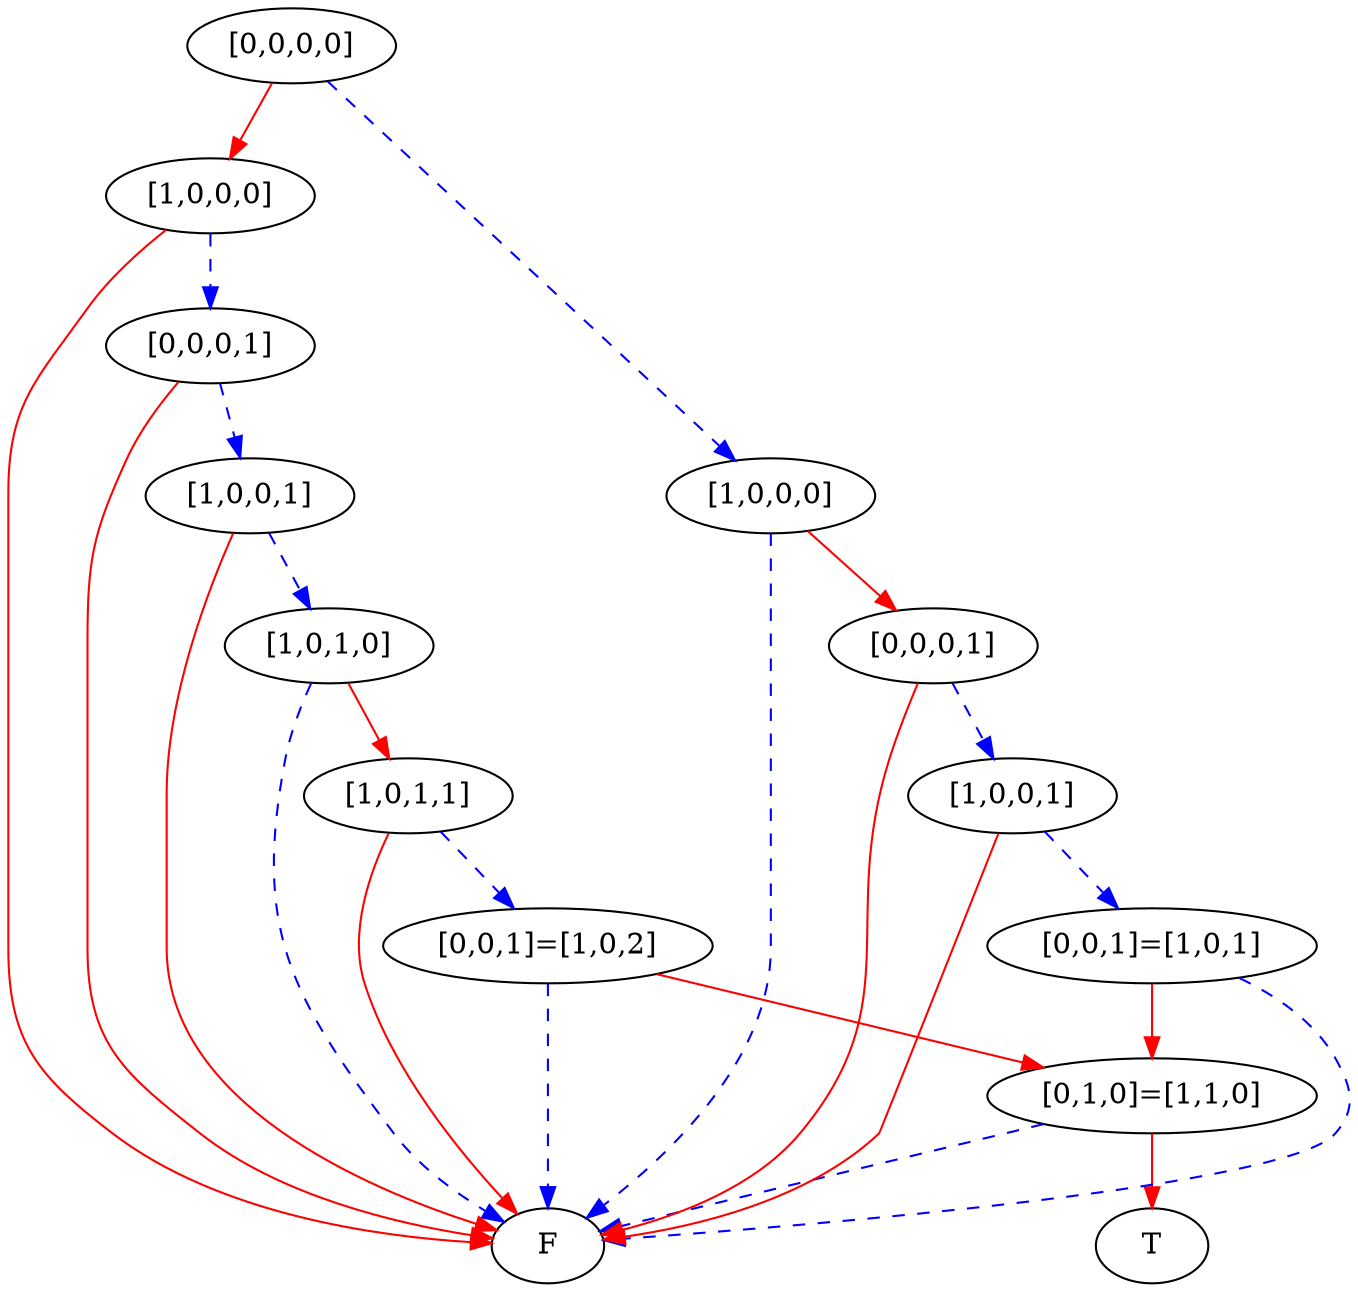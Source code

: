 digraph {
    1 [label=F];
    2 [label=T];
    3 [label="[0,1,0]=[1,1,0]"];
    4 [label="[0,0,1]=[1,0,2]"];
    5 [label="[1,0,1,1]"];
    6 [label="[1,0,1,0]"];
    7 [label="[1,0,0,1]"];
    8 [label="[0,0,0,1]"];
    9 [label="[1,0,0,0]"];
    10 [label="[0,0,1]=[1,0,1]"];
    11 [label="[1,0,0,1]"];
    12 [label="[0,0,0,1]"];
    13 [label="[1,0,0,0]"];
    14 [label="[0,0,0,0]"];
    3 -> 1 [style=dashed
           ,color=blue];
    3 -> 2 [color=red];
    4 -> 3 [color=red];
    4 -> 1 [style=dashed
           ,color=blue];
    5 -> 4 [style=dashed
           ,color=blue];
    5 -> 1 [color=red];
    6 -> 5 [color=red];
    6 -> 1 [style=dashed
           ,color=blue];
    7 -> 6 [style=dashed
           ,color=blue];
    7 -> 1 [color=red];
    8 -> 7 [style=dashed
           ,color=blue];
    8 -> 1 [color=red];
    9 -> 8 [style=dashed
           ,color=blue];
    9 -> 1 [color=red];
    10 -> 3 [color=red];
    10 -> 1 [style=dashed
            ,color=blue];
    11 -> 10 [style=dashed
             ,color=blue];
    11 -> 1 [color=red];
    12 -> 11 [style=dashed
             ,color=blue];
    12 -> 1 [color=red];
    13 -> 12 [color=red];
    13 -> 1 [style=dashed
            ,color=blue];
    14 -> 9 [color=red];
    14 -> 13 [style=dashed
             ,color=blue];
}